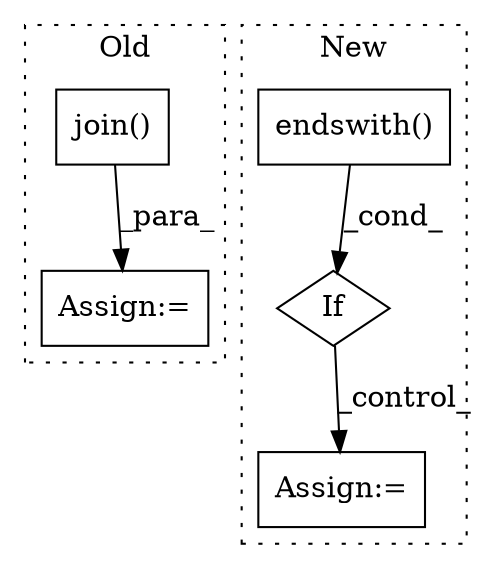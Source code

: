 digraph G {
subgraph cluster0 {
1 [label="join()" a="75" s="1603,1641" l="13,1" shape="box"];
4 [label="Assign:=" a="68" s="1569" l="3" shape="box"];
label = "Old";
style="dotted";
}
subgraph cluster1 {
2 [label="endswith()" a="75" s="2667,2690" l="14,1" shape="box"];
3 [label="If" a="96" s="2664" l="3" shape="diamond"];
5 [label="Assign:=" a="68" s="2703" l="3" shape="box"];
label = "New";
style="dotted";
}
1 -> 4 [label="_para_"];
2 -> 3 [label="_cond_"];
3 -> 5 [label="_control_"];
}